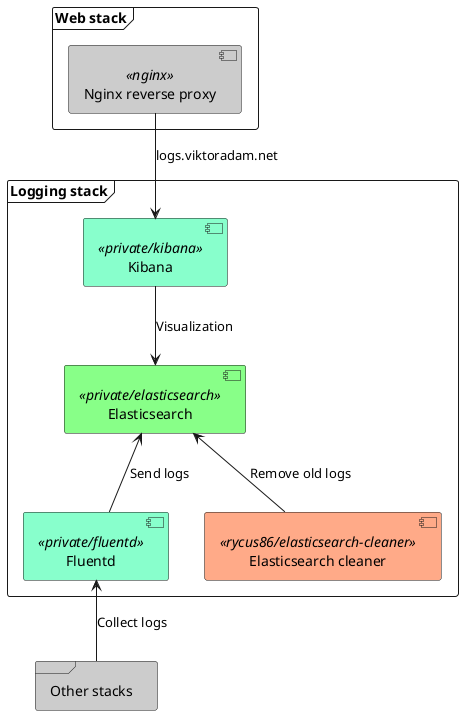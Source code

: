 @startuml

frame "Logging stack" as stack {
    [Elasticsearch] << private/elasticsearch >> as es #8f8
    [Kibana] << private/kibana >> as kibana #8fc
    [Fluentd] << private/fluentd >> as fluentd #8fc
    [Elasticsearch cleaner] << rycus86/elasticsearch-cleaner >> as es_cleaner #fa8
}

frame "Web stack" as web_stack {
    [Nginx reverse proxy] << nginx >> as nginx #ccc
}

frame "Other stacks" as others #ccc

nginx --> kibana : logs.viktoradam.net
kibana --> es : Visualization
es <-- fluentd : Send logs
es <-- es_cleaner : Remove old logs

fluentd <-- others : Collect logs

@enduml